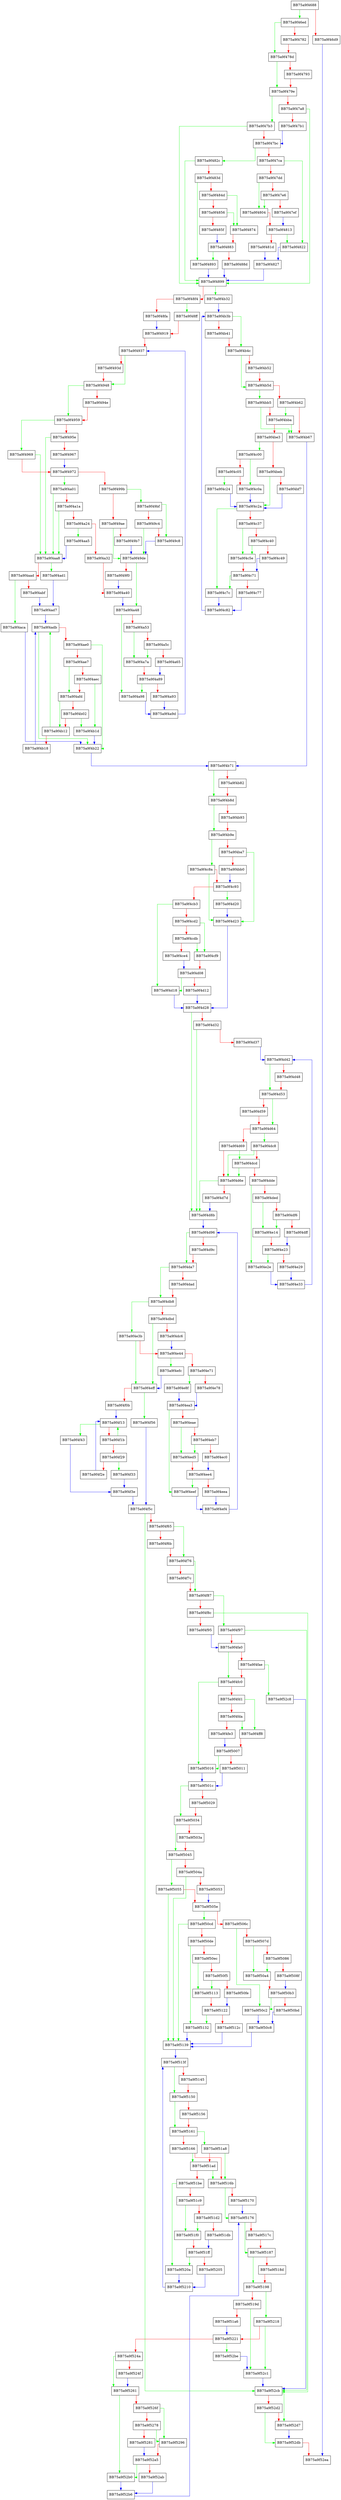 digraph _Getffld {
  node [shape="box"];
  graph [splines=ortho];
  BB75a9f4688 -> BB75a9f46ed [color="green"];
  BB75a9f4688 -> BB75a9f46d9 [color="red"];
  BB75a9f46d9 -> BB75a9f52ea [color="blue"];
  BB75a9f46ed -> BB75a9f478d [color="green"];
  BB75a9f46ed -> BB75a9f4782 [color="red"];
  BB75a9f4782 -> BB75a9f478d [color="red"];
  BB75a9f478d -> BB75a9f479e [color="green"];
  BB75a9f478d -> BB75a9f4793 [color="red"];
  BB75a9f4793 -> BB75a9f479e [color="red"];
  BB75a9f479e -> BB75a9f47b3 [color="green"];
  BB75a9f479e -> BB75a9f47a8 [color="red"];
  BB75a9f47a8 -> BB75a9f4899 [color="green"];
  BB75a9f47a8 -> BB75a9f47b1 [color="red"];
  BB75a9f47b1 -> BB75a9f47bc [color="blue"];
  BB75a9f47b3 -> BB75a9f4899 [color="green"];
  BB75a9f47b3 -> BB75a9f47bc [color="red"];
  BB75a9f47bc -> BB75a9f482c [color="green"];
  BB75a9f47bc -> BB75a9f47ca [color="red"];
  BB75a9f47ca -> BB75a9f4822 [color="green"];
  BB75a9f47ca -> BB75a9f47dd [color="red"];
  BB75a9f47dd -> BB75a9f4804 [color="green"];
  BB75a9f47dd -> BB75a9f47e6 [color="red"];
  BB75a9f47e6 -> BB75a9f4804 [color="green"];
  BB75a9f47e6 -> BB75a9f47ef [color="red"];
  BB75a9f47ef -> BB75a9f4813 [color="blue"];
  BB75a9f4804 -> BB75a9f4813 [color="red"];
  BB75a9f4813 -> BB75a9f4822 [color="green"];
  BB75a9f4813 -> BB75a9f481d [color="red"];
  BB75a9f481d -> BB75a9f4827 [color="blue"];
  BB75a9f4822 -> BB75a9f4827 [color="blue"];
  BB75a9f4827 -> BB75a9f4899 [color="blue"];
  BB75a9f482c -> BB75a9f4899 [color="green"];
  BB75a9f482c -> BB75a9f483d [color="red"];
  BB75a9f483d -> BB75a9f4893 [color="green"];
  BB75a9f483d -> BB75a9f484d [color="red"];
  BB75a9f484d -> BB75a9f4874 [color="green"];
  BB75a9f484d -> BB75a9f4856 [color="red"];
  BB75a9f4856 -> BB75a9f4874 [color="green"];
  BB75a9f4856 -> BB75a9f485f [color="red"];
  BB75a9f485f -> BB75a9f4883 [color="blue"];
  BB75a9f4874 -> BB75a9f4883 [color="red"];
  BB75a9f4883 -> BB75a9f4893 [color="green"];
  BB75a9f4883 -> BB75a9f488d [color="red"];
  BB75a9f488d -> BB75a9f4899 [color="blue"];
  BB75a9f4893 -> BB75a9f4899 [color="blue"];
  BB75a9f4899 -> BB75a9f4b32 [color="green"];
  BB75a9f4899 -> BB75a9f48f4 [color="red"];
  BB75a9f48f4 -> BB75a9f48ff [color="green"];
  BB75a9f48f4 -> BB75a9f48fa [color="red"];
  BB75a9f48fa -> BB75a9f4919 [color="blue"];
  BB75a9f48ff -> BB75a9f4919 [color="red"];
  BB75a9f4919 -> BB75a9f4937 [color="red"];
  BB75a9f4937 -> BB75a9f4948 [color="green"];
  BB75a9f4937 -> BB75a9f493d [color="red"];
  BB75a9f493d -> BB75a9f4948 [color="red"];
  BB75a9f4948 -> BB75a9f4959 [color="green"];
  BB75a9f4948 -> BB75a9f494e [color="red"];
  BB75a9f494e -> BB75a9f4959 [color="red"];
  BB75a9f4959 -> BB75a9f4969 [color="green"];
  BB75a9f4959 -> BB75a9f495e [color="red"];
  BB75a9f495e -> BB75a9f4aa8 [color="green"];
  BB75a9f495e -> BB75a9f4967 [color="red"];
  BB75a9f4967 -> BB75a9f4972 [color="blue"];
  BB75a9f4969 -> BB75a9f4aa8 [color="green"];
  BB75a9f4969 -> BB75a9f4972 [color="red"];
  BB75a9f4972 -> BB75a9f4a01 [color="green"];
  BB75a9f4972 -> BB75a9f499b [color="red"];
  BB75a9f499b -> BB75a9f49bf [color="green"];
  BB75a9f499b -> BB75a9f49ae [color="red"];
  BB75a9f49ae -> BB75a9f49de [color="green"];
  BB75a9f49ae -> BB75a9f49b7 [color="red"];
  BB75a9f49b7 -> BB75a9f49de [color="blue"];
  BB75a9f49bf -> BB75a9f49c8 [color="green"];
  BB75a9f49bf -> BB75a9f49c4 [color="red"];
  BB75a9f49c4 -> BB75a9f49de [color="green"];
  BB75a9f49c4 -> BB75a9f49c8 [color="red"];
  BB75a9f49c8 -> BB75a9f49de [color="blue"];
  BB75a9f49de -> BB75a9f4a48 [color="green"];
  BB75a9f49de -> BB75a9f49f0 [color="red"];
  BB75a9f49f0 -> BB75a9f4a40 [color="blue"];
  BB75a9f4a01 -> BB75a9f4aa8 [color="green"];
  BB75a9f4a01 -> BB75a9f4a1a [color="red"];
  BB75a9f4a1a -> BB75a9f4aa8 [color="green"];
  BB75a9f4a1a -> BB75a9f4a24 [color="red"];
  BB75a9f4a24 -> BB75a9f4aa5 [color="green"];
  BB75a9f4a24 -> BB75a9f4a32 [color="red"];
  BB75a9f4a32 -> BB75a9f4a40 [color="red"];
  BB75a9f4a40 -> BB75a9f4a48 [color="blue"];
  BB75a9f4a48 -> BB75a9f4a98 [color="green"];
  BB75a9f4a48 -> BB75a9f4a53 [color="red"];
  BB75a9f4a53 -> BB75a9f4a7a [color="green"];
  BB75a9f4a53 -> BB75a9f4a5c [color="red"];
  BB75a9f4a5c -> BB75a9f4a7a [color="green"];
  BB75a9f4a5c -> BB75a9f4a65 [color="red"];
  BB75a9f4a65 -> BB75a9f4a89 [color="blue"];
  BB75a9f4a7a -> BB75a9f4a89 [color="red"];
  BB75a9f4a89 -> BB75a9f4a98 [color="green"];
  BB75a9f4a89 -> BB75a9f4a93 [color="red"];
  BB75a9f4a93 -> BB75a9f4a9d [color="blue"];
  BB75a9f4a98 -> BB75a9f4a9d [color="blue"];
  BB75a9f4a9d -> BB75a9f4937 [color="blue"];
  BB75a9f4aa5 -> BB75a9f4aa8 [color="blue"];
  BB75a9f4aa8 -> BB75a9f4ad1 [color="green"];
  BB75a9f4aa8 -> BB75a9f4aad [color="red"];
  BB75a9f4aad -> BB75a9f4aca [color="green"];
  BB75a9f4aad -> BB75a9f4abf [color="red"];
  BB75a9f4abf -> BB75a9f4ad7 [color="blue"];
  BB75a9f4aca -> BB75a9f4b22 [color="blue"];
  BB75a9f4ad1 -> BB75a9f4ad7 [color="blue"];
  BB75a9f4ad7 -> BB75a9f4adb [color="blue"];
  BB75a9f4adb -> BB75a9f4b22 [color="green"];
  BB75a9f4adb -> BB75a9f4ae0 [color="red"];
  BB75a9f4ae0 -> BB75a9f4b22 [color="green"];
  BB75a9f4ae0 -> BB75a9f4ae7 [color="red"];
  BB75a9f4ae7 -> BB75a9f4afd [color="green"];
  BB75a9f4ae7 -> BB75a9f4aec [color="red"];
  BB75a9f4aec -> BB75a9f4b1d [color="green"];
  BB75a9f4aec -> BB75a9f4afd [color="red"];
  BB75a9f4afd -> BB75a9f4b12 [color="green"];
  BB75a9f4afd -> BB75a9f4b02 [color="red"];
  BB75a9f4b02 -> BB75a9f4b1d [color="green"];
  BB75a9f4b02 -> BB75a9f4b12 [color="red"];
  BB75a9f4b12 -> BB75a9f4adb [color="green"];
  BB75a9f4b12 -> BB75a9f4b18 [color="red"];
  BB75a9f4b18 -> BB75a9f4adb [color="blue"];
  BB75a9f4b1d -> BB75a9f4b22 [color="blue"];
  BB75a9f4b22 -> BB75a9f4b71 [color="blue"];
  BB75a9f4b32 -> BB75a9f4b3b [color="blue"];
  BB75a9f4b3b -> BB75a9f4b4c [color="green"];
  BB75a9f4b3b -> BB75a9f4b41 [color="red"];
  BB75a9f4b41 -> BB75a9f4b4c [color="red"];
  BB75a9f4b4c -> BB75a9f4b5d [color="green"];
  BB75a9f4b4c -> BB75a9f4b52 [color="red"];
  BB75a9f4b52 -> BB75a9f4b5d [color="red"];
  BB75a9f4b5d -> BB75a9f4bb5 [color="green"];
  BB75a9f4b5d -> BB75a9f4b62 [color="red"];
  BB75a9f4b62 -> BB75a9f4bba [color="green"];
  BB75a9f4b62 -> BB75a9f4b67 [color="red"];
  BB75a9f4b67 -> BB75a9f4b71 [color="blue"];
  BB75a9f4b71 -> BB75a9f4b8d [color="green"];
  BB75a9f4b71 -> BB75a9f4b82 [color="red"];
  BB75a9f4b82 -> BB75a9f4b8d [color="red"];
  BB75a9f4b8d -> BB75a9f4b9e [color="green"];
  BB75a9f4b8d -> BB75a9f4b93 [color="red"];
  BB75a9f4b93 -> BB75a9f4b9e [color="red"];
  BB75a9f4b9e -> BB75a9f4c8a [color="green"];
  BB75a9f4b9e -> BB75a9f4ba7 [color="red"];
  BB75a9f4ba7 -> BB75a9f4d23 [color="green"];
  BB75a9f4ba7 -> BB75a9f4bb0 [color="red"];
  BB75a9f4bb0 -> BB75a9f4c93 [color="blue"];
  BB75a9f4bb5 -> BB75a9f4b67 [color="green"];
  BB75a9f4bb5 -> BB75a9f4bba [color="red"];
  BB75a9f4bba -> BB75a9f4b67 [color="green"];
  BB75a9f4bba -> BB75a9f4be3 [color="red"];
  BB75a9f4be3 -> BB75a9f4c00 [color="green"];
  BB75a9f4be3 -> BB75a9f4beb [color="red"];
  BB75a9f4beb -> BB75a9f4c2a [color="green"];
  BB75a9f4beb -> BB75a9f4bf7 [color="red"];
  BB75a9f4bf7 -> BB75a9f4c2a [color="blue"];
  BB75a9f4c00 -> BB75a9f4c0a [color="green"];
  BB75a9f4c00 -> BB75a9f4c05 [color="red"];
  BB75a9f4c05 -> BB75a9f4c24 [color="green"];
  BB75a9f4c05 -> BB75a9f4c0a [color="red"];
  BB75a9f4c0a -> BB75a9f4c2a [color="blue"];
  BB75a9f4c24 -> BB75a9f4c2a [color="blue"];
  BB75a9f4c2a -> BB75a9f4c7c [color="green"];
  BB75a9f4c2a -> BB75a9f4c37 [color="red"];
  BB75a9f4c37 -> BB75a9f4c5e [color="green"];
  BB75a9f4c37 -> BB75a9f4c40 [color="red"];
  BB75a9f4c40 -> BB75a9f4c5e [color="green"];
  BB75a9f4c40 -> BB75a9f4c49 [color="red"];
  BB75a9f4c49 -> BB75a9f4c71 [color="blue"];
  BB75a9f4c5e -> BB75a9f4c71 [color="red"];
  BB75a9f4c71 -> BB75a9f4c7c [color="green"];
  BB75a9f4c71 -> BB75a9f4c77 [color="red"];
  BB75a9f4c77 -> BB75a9f4c82 [color="blue"];
  BB75a9f4c7c -> BB75a9f4c82 [color="blue"];
  BB75a9f4c82 -> BB75a9f4b3b [color="blue"];
  BB75a9f4c8a -> BB75a9f4d23 [color="green"];
  BB75a9f4c8a -> BB75a9f4c93 [color="red"];
  BB75a9f4c93 -> BB75a9f4d20 [color="green"];
  BB75a9f4c93 -> BB75a9f4cb3 [color="red"];
  BB75a9f4cb3 -> BB75a9f4d18 [color="green"];
  BB75a9f4cb3 -> BB75a9f4cd2 [color="red"];
  BB75a9f4cd2 -> BB75a9f4cf9 [color="green"];
  BB75a9f4cd2 -> BB75a9f4cdb [color="red"];
  BB75a9f4cdb -> BB75a9f4cf9 [color="green"];
  BB75a9f4cdb -> BB75a9f4ce4 [color="red"];
  BB75a9f4ce4 -> BB75a9f4d08 [color="blue"];
  BB75a9f4cf9 -> BB75a9f4d08 [color="red"];
  BB75a9f4d08 -> BB75a9f4d18 [color="green"];
  BB75a9f4d08 -> BB75a9f4d12 [color="red"];
  BB75a9f4d12 -> BB75a9f4d28 [color="blue"];
  BB75a9f4d18 -> BB75a9f4d28 [color="blue"];
  BB75a9f4d20 -> BB75a9f4d23 [color="blue"];
  BB75a9f4d23 -> BB75a9f4d28 [color="blue"];
  BB75a9f4d28 -> BB75a9f4d8b [color="green"];
  BB75a9f4d28 -> BB75a9f4d32 [color="red"];
  BB75a9f4d32 -> BB75a9f4d8b [color="green"];
  BB75a9f4d32 -> BB75a9f4d37 [color="red"];
  BB75a9f4d37 -> BB75a9f4d42 [color="blue"];
  BB75a9f4d42 -> BB75a9f4d53 [color="green"];
  BB75a9f4d42 -> BB75a9f4d48 [color="red"];
  BB75a9f4d48 -> BB75a9f4d53 [color="red"];
  BB75a9f4d53 -> BB75a9f4d64 [color="green"];
  BB75a9f4d53 -> BB75a9f4d59 [color="red"];
  BB75a9f4d59 -> BB75a9f4d64 [color="red"];
  BB75a9f4d64 -> BB75a9f4dc8 [color="green"];
  BB75a9f4d64 -> BB75a9f4d69 [color="red"];
  BB75a9f4d69 -> BB75a9f4dcd [color="green"];
  BB75a9f4d69 -> BB75a9f4d6e [color="red"];
  BB75a9f4d6e -> BB75a9f4d8b [color="green"];
  BB75a9f4d6e -> BB75a9f4d7d [color="red"];
  BB75a9f4d7d -> BB75a9f4d8b [color="blue"];
  BB75a9f4d8b -> BB75a9f4d96 [color="blue"];
  BB75a9f4d96 -> BB75a9f4da7 [color="green"];
  BB75a9f4d96 -> BB75a9f4d9c [color="red"];
  BB75a9f4d9c -> BB75a9f4da7 [color="red"];
  BB75a9f4da7 -> BB75a9f4db8 [color="green"];
  BB75a9f4da7 -> BB75a9f4dad [color="red"];
  BB75a9f4dad -> BB75a9f4db8 [color="red"];
  BB75a9f4db8 -> BB75a9f4e3b [color="green"];
  BB75a9f4db8 -> BB75a9f4dbd [color="red"];
  BB75a9f4dbd -> BB75a9f4eff [color="green"];
  BB75a9f4dbd -> BB75a9f4dc6 [color="red"];
  BB75a9f4dc6 -> BB75a9f4e44 [color="blue"];
  BB75a9f4dc8 -> BB75a9f4d6e [color="green"];
  BB75a9f4dc8 -> BB75a9f4dcd [color="red"];
  BB75a9f4dcd -> BB75a9f4d6e [color="green"];
  BB75a9f4dcd -> BB75a9f4dde [color="red"];
  BB75a9f4dde -> BB75a9f4e2e [color="green"];
  BB75a9f4dde -> BB75a9f4ded [color="red"];
  BB75a9f4ded -> BB75a9f4e14 [color="green"];
  BB75a9f4ded -> BB75a9f4df6 [color="red"];
  BB75a9f4df6 -> BB75a9f4e14 [color="green"];
  BB75a9f4df6 -> BB75a9f4dff [color="red"];
  BB75a9f4dff -> BB75a9f4e23 [color="blue"];
  BB75a9f4e14 -> BB75a9f4e23 [color="red"];
  BB75a9f4e23 -> BB75a9f4e2e [color="green"];
  BB75a9f4e23 -> BB75a9f4e29 [color="red"];
  BB75a9f4e29 -> BB75a9f4e33 [color="blue"];
  BB75a9f4e2e -> BB75a9f4e33 [color="blue"];
  BB75a9f4e33 -> BB75a9f4d42 [color="blue"];
  BB75a9f4e3b -> BB75a9f4eff [color="green"];
  BB75a9f4e3b -> BB75a9f4e44 [color="red"];
  BB75a9f4e44 -> BB75a9f4efc [color="green"];
  BB75a9f4e44 -> BB75a9f4e71 [color="red"];
  BB75a9f4e71 -> BB75a9f4e8f [color="green"];
  BB75a9f4e71 -> BB75a9f4e78 [color="red"];
  BB75a9f4e78 -> BB75a9f4ea3 [color="blue"];
  BB75a9f4e8f -> BB75a9f4ea3 [color="blue"];
  BB75a9f4ea3 -> BB75a9f4eef [color="green"];
  BB75a9f4ea3 -> BB75a9f4eae [color="red"];
  BB75a9f4eae -> BB75a9f4ed5 [color="green"];
  BB75a9f4eae -> BB75a9f4eb7 [color="red"];
  BB75a9f4eb7 -> BB75a9f4ed5 [color="green"];
  BB75a9f4eb7 -> BB75a9f4ec0 [color="red"];
  BB75a9f4ec0 -> BB75a9f4ee4 [color="blue"];
  BB75a9f4ed5 -> BB75a9f4ee4 [color="red"];
  BB75a9f4ee4 -> BB75a9f4eef [color="green"];
  BB75a9f4ee4 -> BB75a9f4eea [color="red"];
  BB75a9f4eea -> BB75a9f4ef4 [color="blue"];
  BB75a9f4eef -> BB75a9f4ef4 [color="blue"];
  BB75a9f4ef4 -> BB75a9f4d96 [color="blue"];
  BB75a9f4efc -> BB75a9f4eff [color="blue"];
  BB75a9f4eff -> BB75a9f4f56 [color="green"];
  BB75a9f4eff -> BB75a9f4f0b [color="red"];
  BB75a9f4f0b -> BB75a9f4f13 [color="blue"];
  BB75a9f4f13 -> BB75a9f4f43 [color="green"];
  BB75a9f4f13 -> BB75a9f4f1b [color="red"];
  BB75a9f4f1b -> BB75a9f4f13 [color="green"];
  BB75a9f4f1b -> BB75a9f4f29 [color="red"];
  BB75a9f4f29 -> BB75a9f4f33 [color="green"];
  BB75a9f4f29 -> BB75a9f4f2e [color="red"];
  BB75a9f4f2e -> BB75a9f4f13 [color="blue"];
  BB75a9f4f33 -> BB75a9f4f3e [color="blue"];
  BB75a9f4f3e -> BB75a9f4f5c [color="blue"];
  BB75a9f4f43 -> BB75a9f4f3e [color="blue"];
  BB75a9f4f56 -> BB75a9f4f5c [color="blue"];
  BB75a9f4f5c -> BB75a9f52cb [color="green"];
  BB75a9f4f5c -> BB75a9f4f65 [color="red"];
  BB75a9f4f65 -> BB75a9f4f76 [color="green"];
  BB75a9f4f65 -> BB75a9f4f6b [color="red"];
  BB75a9f4f6b -> BB75a9f4f76 [color="red"];
  BB75a9f4f76 -> BB75a9f4f87 [color="green"];
  BB75a9f4f76 -> BB75a9f4f7c [color="red"];
  BB75a9f4f7c -> BB75a9f4f87 [color="red"];
  BB75a9f4f87 -> BB75a9f4f97 [color="green"];
  BB75a9f4f87 -> BB75a9f4f8c [color="red"];
  BB75a9f4f8c -> BB75a9f52cb [color="green"];
  BB75a9f4f8c -> BB75a9f4f95 [color="red"];
  BB75a9f4f95 -> BB75a9f4fa0 [color="blue"];
  BB75a9f4f97 -> BB75a9f52cb [color="green"];
  BB75a9f4f97 -> BB75a9f4fa0 [color="red"];
  BB75a9f4fa0 -> BB75a9f4fc0 [color="green"];
  BB75a9f4fa0 -> BB75a9f4fae [color="red"];
  BB75a9f4fae -> BB75a9f52c8 [color="green"];
  BB75a9f4fae -> BB75a9f4fc0 [color="red"];
  BB75a9f4fc0 -> BB75a9f5016 [color="green"];
  BB75a9f4fc0 -> BB75a9f4fd1 [color="red"];
  BB75a9f4fd1 -> BB75a9f4ff8 [color="green"];
  BB75a9f4fd1 -> BB75a9f4fda [color="red"];
  BB75a9f4fda -> BB75a9f4ff8 [color="green"];
  BB75a9f4fda -> BB75a9f4fe3 [color="red"];
  BB75a9f4fe3 -> BB75a9f5007 [color="blue"];
  BB75a9f4ff8 -> BB75a9f5007 [color="red"];
  BB75a9f5007 -> BB75a9f5016 [color="green"];
  BB75a9f5007 -> BB75a9f5011 [color="red"];
  BB75a9f5011 -> BB75a9f501c [color="blue"];
  BB75a9f5016 -> BB75a9f501c [color="blue"];
  BB75a9f501c -> BB75a9f5034 [color="green"];
  BB75a9f501c -> BB75a9f5029 [color="red"];
  BB75a9f5029 -> BB75a9f5034 [color="red"];
  BB75a9f5034 -> BB75a9f5045 [color="green"];
  BB75a9f5034 -> BB75a9f503a [color="red"];
  BB75a9f503a -> BB75a9f5045 [color="red"];
  BB75a9f5045 -> BB75a9f5055 [color="green"];
  BB75a9f5045 -> BB75a9f504a [color="red"];
  BB75a9f504a -> BB75a9f5139 [color="green"];
  BB75a9f504a -> BB75a9f5053 [color="red"];
  BB75a9f5053 -> BB75a9f505e [color="blue"];
  BB75a9f5055 -> BB75a9f5139 [color="green"];
  BB75a9f5055 -> BB75a9f505e [color="red"];
  BB75a9f505e -> BB75a9f50cd [color="green"];
  BB75a9f505e -> BB75a9f506c [color="red"];
  BB75a9f506c -> BB75a9f50c2 [color="green"];
  BB75a9f506c -> BB75a9f507d [color="red"];
  BB75a9f507d -> BB75a9f50a4 [color="green"];
  BB75a9f507d -> BB75a9f5086 [color="red"];
  BB75a9f5086 -> BB75a9f50a4 [color="green"];
  BB75a9f5086 -> BB75a9f508f [color="red"];
  BB75a9f508f -> BB75a9f50b3 [color="blue"];
  BB75a9f50a4 -> BB75a9f50b3 [color="red"];
  BB75a9f50b3 -> BB75a9f50c2 [color="green"];
  BB75a9f50b3 -> BB75a9f50bd [color="red"];
  BB75a9f50bd -> BB75a9f50c8 [color="blue"];
  BB75a9f50c2 -> BB75a9f50c8 [color="blue"];
  BB75a9f50c8 -> BB75a9f5139 [color="blue"];
  BB75a9f50cd -> BB75a9f5139 [color="green"];
  BB75a9f50cd -> BB75a9f50de [color="red"];
  BB75a9f50de -> BB75a9f5132 [color="green"];
  BB75a9f50de -> BB75a9f50ec [color="red"];
  BB75a9f50ec -> BB75a9f5113 [color="green"];
  BB75a9f50ec -> BB75a9f50f5 [color="red"];
  BB75a9f50f5 -> BB75a9f5113 [color="green"];
  BB75a9f50f5 -> BB75a9f50fe [color="red"];
  BB75a9f50fe -> BB75a9f5122 [color="blue"];
  BB75a9f5113 -> BB75a9f5122 [color="red"];
  BB75a9f5122 -> BB75a9f5132 [color="green"];
  BB75a9f5122 -> BB75a9f512c [color="red"];
  BB75a9f512c -> BB75a9f5139 [color="blue"];
  BB75a9f5132 -> BB75a9f5139 [color="blue"];
  BB75a9f5139 -> BB75a9f513f [color="blue"];
  BB75a9f513f -> BB75a9f5150 [color="green"];
  BB75a9f513f -> BB75a9f5145 [color="red"];
  BB75a9f5145 -> BB75a9f5150 [color="red"];
  BB75a9f5150 -> BB75a9f5161 [color="green"];
  BB75a9f5150 -> BB75a9f5156 [color="red"];
  BB75a9f5156 -> BB75a9f5161 [color="red"];
  BB75a9f5161 -> BB75a9f51a8 [color="green"];
  BB75a9f5161 -> BB75a9f5166 [color="red"];
  BB75a9f5166 -> BB75a9f51ad [color="green"];
  BB75a9f5166 -> BB75a9f516b [color="red"];
  BB75a9f516b -> BB75a9f5176 [color="green"];
  BB75a9f516b -> BB75a9f5170 [color="red"];
  BB75a9f5170 -> BB75a9f5176 [color="blue"];
  BB75a9f5176 -> BB75a9f5187 [color="green"];
  BB75a9f5176 -> BB75a9f517c [color="red"];
  BB75a9f517c -> BB75a9f5187 [color="red"];
  BB75a9f5187 -> BB75a9f5198 [color="green"];
  BB75a9f5187 -> BB75a9f518d [color="red"];
  BB75a9f518d -> BB75a9f5198 [color="red"];
  BB75a9f5198 -> BB75a9f5218 [color="green"];
  BB75a9f5198 -> BB75a9f519d [color="red"];
  BB75a9f519d -> BB75a9f52c1 [color="green"];
  BB75a9f519d -> BB75a9f51a6 [color="red"];
  BB75a9f51a6 -> BB75a9f5221 [color="blue"];
  BB75a9f51a8 -> BB75a9f516b [color="green"];
  BB75a9f51a8 -> BB75a9f51ad [color="red"];
  BB75a9f51ad -> BB75a9f516b [color="green"];
  BB75a9f51ad -> BB75a9f51be [color="red"];
  BB75a9f51be -> BB75a9f520a [color="green"];
  BB75a9f51be -> BB75a9f51c9 [color="red"];
  BB75a9f51c9 -> BB75a9f51f0 [color="green"];
  BB75a9f51c9 -> BB75a9f51d2 [color="red"];
  BB75a9f51d2 -> BB75a9f51f0 [color="green"];
  BB75a9f51d2 -> BB75a9f51db [color="red"];
  BB75a9f51db -> BB75a9f51ff [color="blue"];
  BB75a9f51f0 -> BB75a9f51ff [color="red"];
  BB75a9f51ff -> BB75a9f520a [color="green"];
  BB75a9f51ff -> BB75a9f5205 [color="red"];
  BB75a9f5205 -> BB75a9f5210 [color="blue"];
  BB75a9f520a -> BB75a9f5210 [color="blue"];
  BB75a9f5210 -> BB75a9f513f [color="blue"];
  BB75a9f5218 -> BB75a9f52c1 [color="green"];
  BB75a9f5218 -> BB75a9f5221 [color="red"];
  BB75a9f5221 -> BB75a9f52be [color="green"];
  BB75a9f5221 -> BB75a9f524a [color="red"];
  BB75a9f524a -> BB75a9f5261 [color="green"];
  BB75a9f524a -> BB75a9f524f [color="red"];
  BB75a9f524f -> BB75a9f5261 [color="blue"];
  BB75a9f5261 -> BB75a9f52b0 [color="green"];
  BB75a9f5261 -> BB75a9f526f [color="red"];
  BB75a9f526f -> BB75a9f5296 [color="green"];
  BB75a9f526f -> BB75a9f5278 [color="red"];
  BB75a9f5278 -> BB75a9f5296 [color="green"];
  BB75a9f5278 -> BB75a9f5281 [color="red"];
  BB75a9f5281 -> BB75a9f52a5 [color="blue"];
  BB75a9f5296 -> BB75a9f52a5 [color="red"];
  BB75a9f52a5 -> BB75a9f52b0 [color="green"];
  BB75a9f52a5 -> BB75a9f52ab [color="red"];
  BB75a9f52ab -> BB75a9f52b6 [color="blue"];
  BB75a9f52b0 -> BB75a9f52b6 [color="blue"];
  BB75a9f52b6 -> BB75a9f5176 [color="blue"];
  BB75a9f52be -> BB75a9f52c1 [color="blue"];
  BB75a9f52c1 -> BB75a9f52cb [color="blue"];
  BB75a9f52c8 -> BB75a9f52cb [color="blue"];
  BB75a9f52cb -> BB75a9f52d7 [color="green"];
  BB75a9f52cb -> BB75a9f52d2 [color="red"];
  BB75a9f52d2 -> BB75a9f52db [color="green"];
  BB75a9f52d2 -> BB75a9f52d7 [color="red"];
  BB75a9f52d7 -> BB75a9f52db [color="blue"];
  BB75a9f52db -> BB75a9f52ea [color="red"];
}
